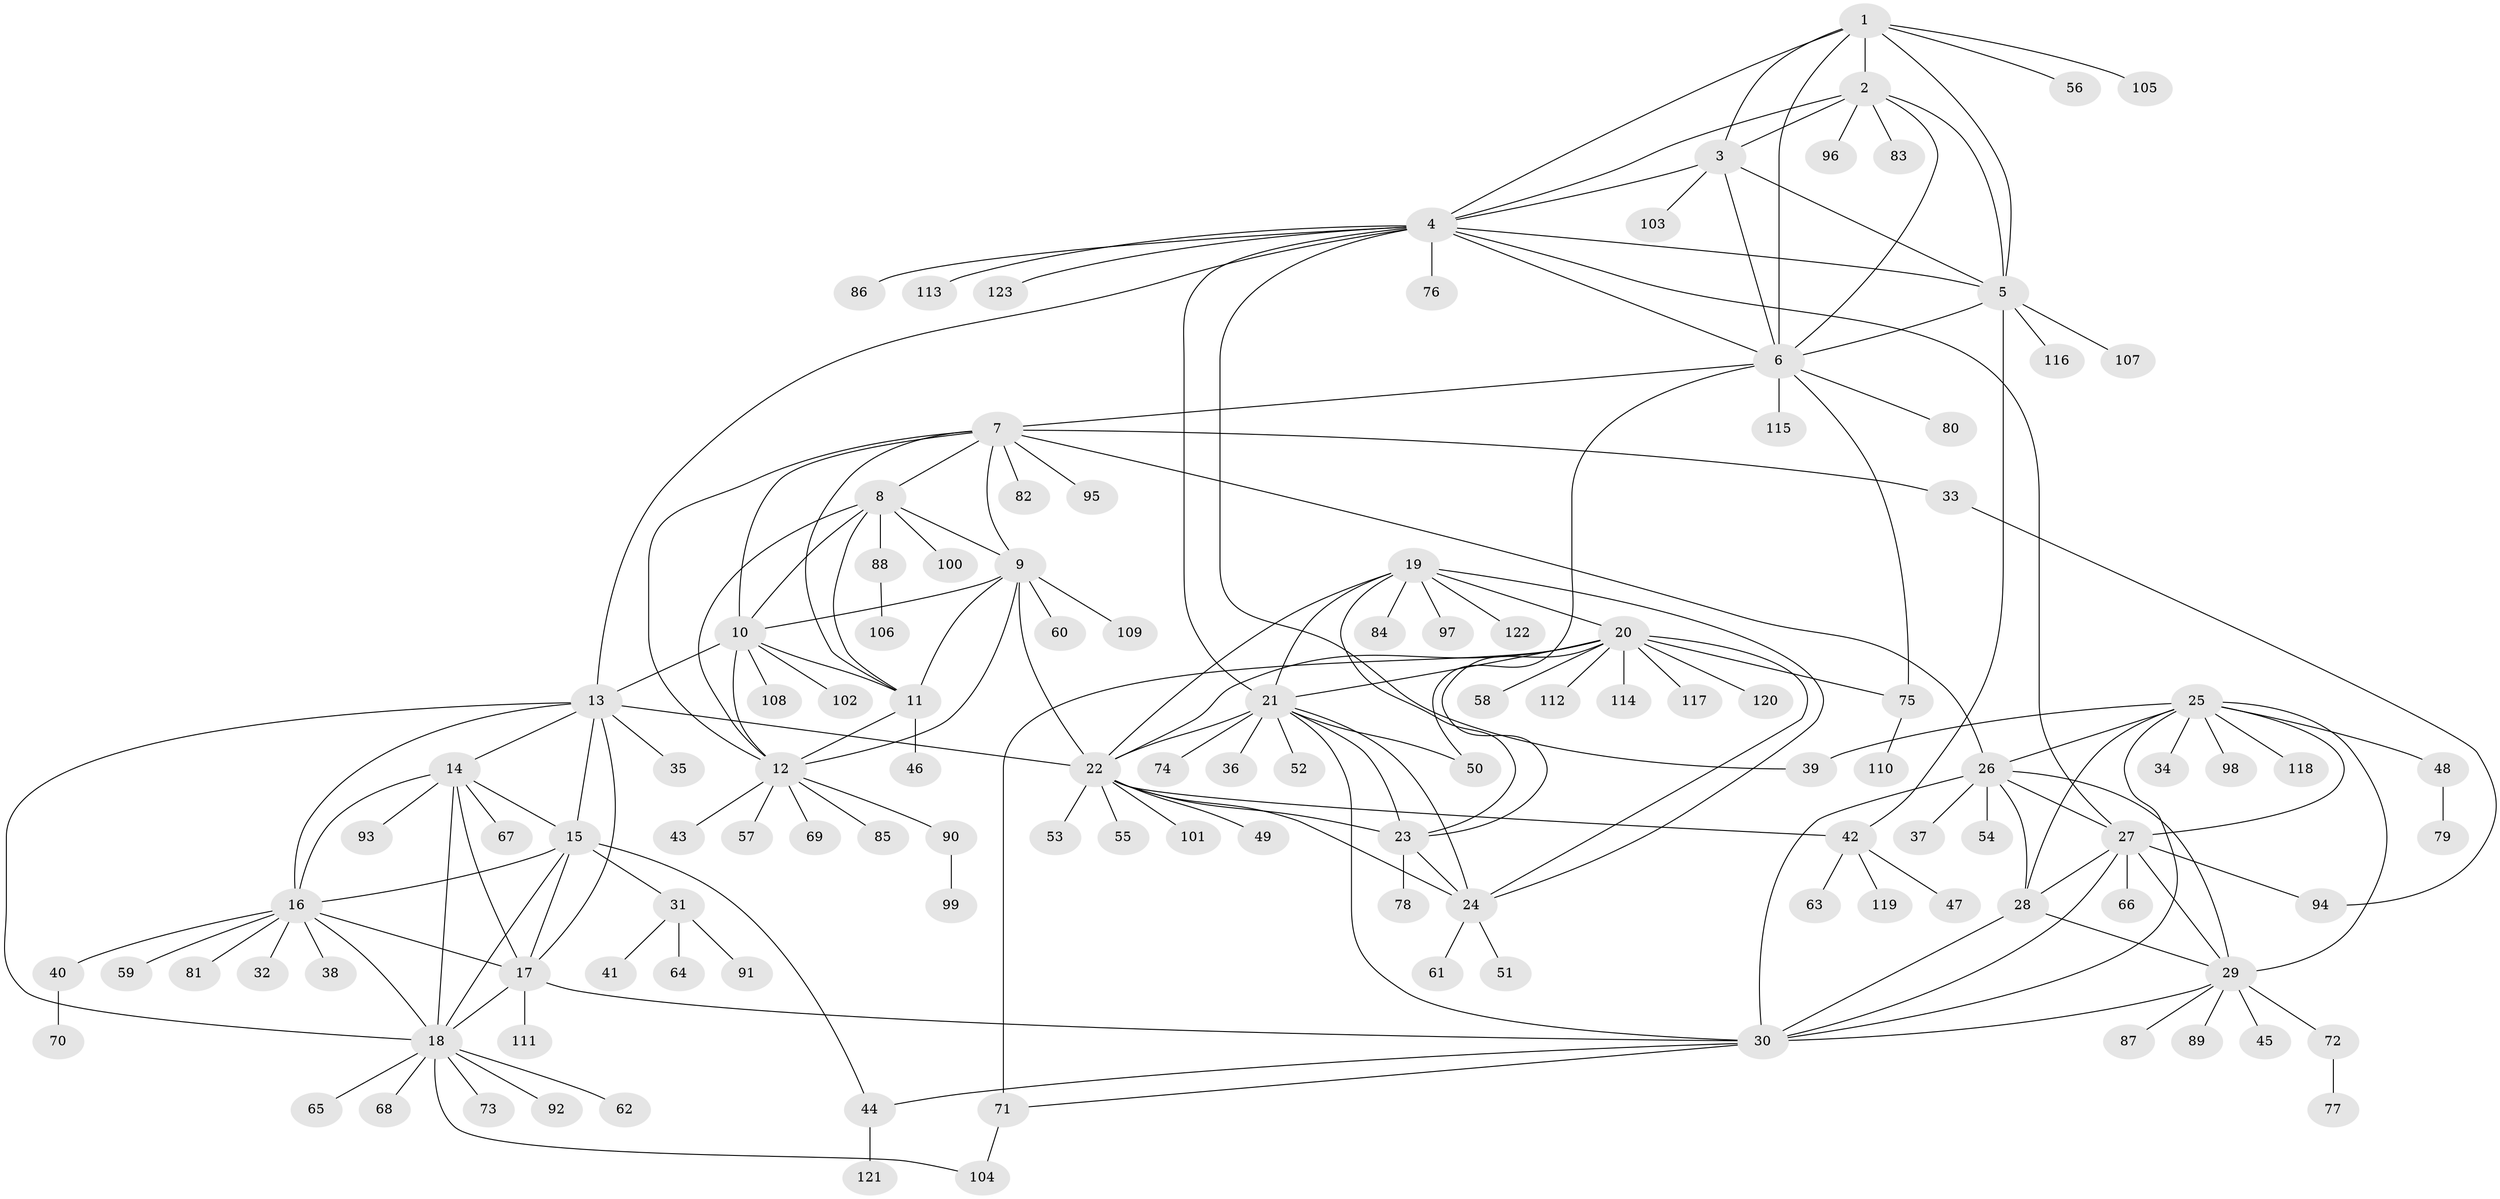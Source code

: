 // coarse degree distribution, {6: 0.0410958904109589, 8: 0.0136986301369863, 5: 0.0136986301369863, 4: 0.0273972602739726, 1: 0.8356164383561644, 12: 0.0410958904109589, 11: 0.0136986301369863, 17: 0.0136986301369863}
// Generated by graph-tools (version 1.1) at 2025/58/03/04/25 21:58:19]
// undirected, 123 vertices, 186 edges
graph export_dot {
graph [start="1"]
  node [color=gray90,style=filled];
  1;
  2;
  3;
  4;
  5;
  6;
  7;
  8;
  9;
  10;
  11;
  12;
  13;
  14;
  15;
  16;
  17;
  18;
  19;
  20;
  21;
  22;
  23;
  24;
  25;
  26;
  27;
  28;
  29;
  30;
  31;
  32;
  33;
  34;
  35;
  36;
  37;
  38;
  39;
  40;
  41;
  42;
  43;
  44;
  45;
  46;
  47;
  48;
  49;
  50;
  51;
  52;
  53;
  54;
  55;
  56;
  57;
  58;
  59;
  60;
  61;
  62;
  63;
  64;
  65;
  66;
  67;
  68;
  69;
  70;
  71;
  72;
  73;
  74;
  75;
  76;
  77;
  78;
  79;
  80;
  81;
  82;
  83;
  84;
  85;
  86;
  87;
  88;
  89;
  90;
  91;
  92;
  93;
  94;
  95;
  96;
  97;
  98;
  99;
  100;
  101;
  102;
  103;
  104;
  105;
  106;
  107;
  108;
  109;
  110;
  111;
  112;
  113;
  114;
  115;
  116;
  117;
  118;
  119;
  120;
  121;
  122;
  123;
  1 -- 2;
  1 -- 3;
  1 -- 4;
  1 -- 5;
  1 -- 6;
  1 -- 56;
  1 -- 105;
  2 -- 3;
  2 -- 4;
  2 -- 5;
  2 -- 6;
  2 -- 83;
  2 -- 96;
  3 -- 4;
  3 -- 5;
  3 -- 6;
  3 -- 103;
  4 -- 5;
  4 -- 6;
  4 -- 13;
  4 -- 21;
  4 -- 27;
  4 -- 39;
  4 -- 76;
  4 -- 86;
  4 -- 113;
  4 -- 123;
  5 -- 6;
  5 -- 42;
  5 -- 107;
  5 -- 116;
  6 -- 7;
  6 -- 50;
  6 -- 75;
  6 -- 80;
  6 -- 115;
  7 -- 8;
  7 -- 9;
  7 -- 10;
  7 -- 11;
  7 -- 12;
  7 -- 26;
  7 -- 33;
  7 -- 82;
  7 -- 95;
  8 -- 9;
  8 -- 10;
  8 -- 11;
  8 -- 12;
  8 -- 88;
  8 -- 100;
  9 -- 10;
  9 -- 11;
  9 -- 12;
  9 -- 22;
  9 -- 60;
  9 -- 109;
  10 -- 11;
  10 -- 12;
  10 -- 13;
  10 -- 102;
  10 -- 108;
  11 -- 12;
  11 -- 46;
  12 -- 43;
  12 -- 57;
  12 -- 69;
  12 -- 85;
  12 -- 90;
  13 -- 14;
  13 -- 15;
  13 -- 16;
  13 -- 17;
  13 -- 18;
  13 -- 22;
  13 -- 35;
  14 -- 15;
  14 -- 16;
  14 -- 17;
  14 -- 18;
  14 -- 67;
  14 -- 93;
  15 -- 16;
  15 -- 17;
  15 -- 18;
  15 -- 31;
  15 -- 44;
  16 -- 17;
  16 -- 18;
  16 -- 32;
  16 -- 38;
  16 -- 40;
  16 -- 59;
  16 -- 81;
  17 -- 18;
  17 -- 30;
  17 -- 111;
  18 -- 62;
  18 -- 65;
  18 -- 68;
  18 -- 73;
  18 -- 92;
  18 -- 104;
  19 -- 20;
  19 -- 21;
  19 -- 22;
  19 -- 23;
  19 -- 24;
  19 -- 84;
  19 -- 97;
  19 -- 122;
  20 -- 21;
  20 -- 22;
  20 -- 23;
  20 -- 24;
  20 -- 58;
  20 -- 71;
  20 -- 75;
  20 -- 112;
  20 -- 114;
  20 -- 117;
  20 -- 120;
  21 -- 22;
  21 -- 23;
  21 -- 24;
  21 -- 30;
  21 -- 36;
  21 -- 50;
  21 -- 52;
  21 -- 74;
  22 -- 23;
  22 -- 24;
  22 -- 42;
  22 -- 49;
  22 -- 53;
  22 -- 55;
  22 -- 101;
  23 -- 24;
  23 -- 78;
  24 -- 51;
  24 -- 61;
  25 -- 26;
  25 -- 27;
  25 -- 28;
  25 -- 29;
  25 -- 30;
  25 -- 34;
  25 -- 39;
  25 -- 48;
  25 -- 98;
  25 -- 118;
  26 -- 27;
  26 -- 28;
  26 -- 29;
  26 -- 30;
  26 -- 37;
  26 -- 54;
  27 -- 28;
  27 -- 29;
  27 -- 30;
  27 -- 66;
  27 -- 94;
  28 -- 29;
  28 -- 30;
  29 -- 30;
  29 -- 45;
  29 -- 72;
  29 -- 87;
  29 -- 89;
  30 -- 44;
  30 -- 71;
  31 -- 41;
  31 -- 64;
  31 -- 91;
  33 -- 94;
  40 -- 70;
  42 -- 47;
  42 -- 63;
  42 -- 119;
  44 -- 121;
  48 -- 79;
  71 -- 104;
  72 -- 77;
  75 -- 110;
  88 -- 106;
  90 -- 99;
}
